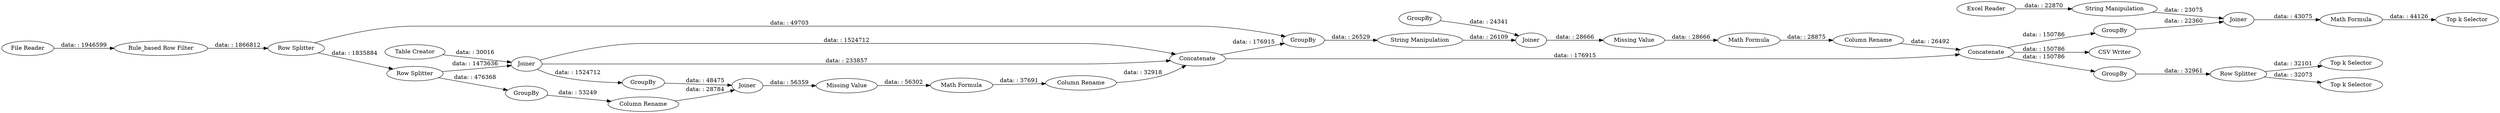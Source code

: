 digraph {
	"-5792790335471243256_28" [label="String Manipulation"]
	"6266621806960652179_12" [label=Joiner]
	"-7913328058009057908_32" [label="CSV Writer"]
	"-7913328058009057908_15" [label=GroupBy]
	"-7913328058009057908_31" [label="Top k Selector"]
	"6266621806960652179_20" [label="Missing Value"]
	"-5792790335471243256_24" [label="Math Formula"]
	"-7913328058009057908_9" [label="Rule_based Row Filter"]
	"6266621806960652179_14" [label=GroupBy]
	"-5792790335471243256_22" [label=GroupBy]
	"6266621806960652179_15" [label=Joiner]
	"-7913328058009057908_20" [label="Row Splitter"]
	"-7913328058009057908_1" [label="Excel Reader"]
	"-7913328058009057908_3" [label=GroupBy]
	"6266621806960652179_18" [label=Concatenate]
	"6266621806960652179_13" [label=GroupBy]
	"-5792790335471243256_21" [label=GroupBy]
	"-7913328058009057908_26" [label=Concatenate]
	"-7913328058009057908_8" [label="Top k Selector"]
	"-7913328058009057908_5" [label="Row Splitter"]
	"6266621806960652179_16" [label="Column Rename"]
	"-7913328058009057908_13" [label="Top k Selector"]
	"6266621806960652179_17" [label="Math Formula"]
	"6266621806960652179_11" [label="Table Creator"]
	"-7913328058009057908_10" [label="String Manipulation"]
	"6266621806960652179_19" [label="Column Rename"]
	"-7913328058009057908_2" [label="File Reader"]
	"-5792790335471243256_23" [label=Joiner]
	"-7913328058009057908_16" [label="Math Formula"]
	"-5792790335471243256_29" [label="Missing Value"]
	"-7913328058009057908_14" [label=Joiner]
	"6266621806960652179_5" [label="Row Splitter"]
	"-5792790335471243256_25" [label="Column Rename"]
	"-7913328058009057908_2" -> "-7913328058009057908_9" [label="data: : 1946599"]
	"-7913328058009057908_10" -> "-7913328058009057908_14" [label="data: : 23075"]
	"6266621806960652179_12" -> "6266621806960652179_18" [label="data: : 1524712"]
	"-5792790335471243256_24" -> "-5792790335471243256_25" [label="data: : 28875"]
	"-5792790335471243256_22" -> "-5792790335471243256_23" [label="data: : 24341"]
	"-7913328058009057908_3" -> "-7913328058009057908_5" [label="data: : 32961"]
	"6266621806960652179_11" -> "6266621806960652179_12" [label="data: : 30016"]
	"6266621806960652179_12" -> "6266621806960652179_14" [label="data: : 1524712"]
	"6266621806960652179_13" -> "6266621806960652179_16" [label="data: : 53249"]
	"6266621806960652179_17" -> "6266621806960652179_19" [label="data: : 37691"]
	"6266621806960652179_14" -> "6266621806960652179_15" [label="data: : 48475"]
	"-5792790335471243256_28" -> "-5792790335471243256_23" [label="data: : 26109"]
	"6266621806960652179_5" -> "6266621806960652179_12" [label="data: : 1473636"]
	"-7913328058009057908_20" -> "-5792790335471243256_21" [label="data: : 49703"]
	"6266621806960652179_18" -> "-5792790335471243256_21" [label="data: : 176915"]
	"-7913328058009057908_9" -> "-7913328058009057908_20" [label="data: : 1866812"]
	"-5792790335471243256_29" -> "-5792790335471243256_24" [label="data: : 28666"]
	"6266621806960652179_12" -> "6266621806960652179_18" [label="data: : 233857"]
	"-7913328058009057908_15" -> "-7913328058009057908_14" [label="data: : 22360"]
	"6266621806960652179_15" -> "6266621806960652179_20" [label="data: : 56359"]
	"-7913328058009057908_16" -> "-7913328058009057908_13" [label="data: : 44126"]
	"-5792790335471243256_21" -> "-5792790335471243256_28" [label="data: : 26529"]
	"-7913328058009057908_26" -> "-7913328058009057908_32" [label="data: : 150786"]
	"6266621806960652179_5" -> "6266621806960652179_13" [label="data: : 476368"]
	"-7913328058009057908_5" -> "-7913328058009057908_31" [label="data: : 32073"]
	"-7913328058009057908_14" -> "-7913328058009057908_16" [label="data: : 43075"]
	"6266621806960652179_18" -> "-7913328058009057908_26" [label="data: : 176915"]
	"-5792790335471243256_23" -> "-5792790335471243256_29" [label="data: : 28666"]
	"-7913328058009057908_26" -> "-7913328058009057908_3" [label="data: : 150786"]
	"6266621806960652179_20" -> "6266621806960652179_17" [label="data: : 56302"]
	"6266621806960652179_19" -> "6266621806960652179_18" [label="data: : 32918"]
	"6266621806960652179_16" -> "6266621806960652179_15" [label="data: : 28784"]
	"-5792790335471243256_25" -> "-7913328058009057908_26" [label="data: : 26492"]
	"-7913328058009057908_5" -> "-7913328058009057908_8" [label="data: : 32101"]
	"-7913328058009057908_1" -> "-7913328058009057908_10" [label="data: : 22870"]
	"-7913328058009057908_20" -> "6266621806960652179_5" [label="data: : 1835884"]
	"-7913328058009057908_26" -> "-7913328058009057908_15" [label="data: : 150786"]
	rankdir=LR
}
